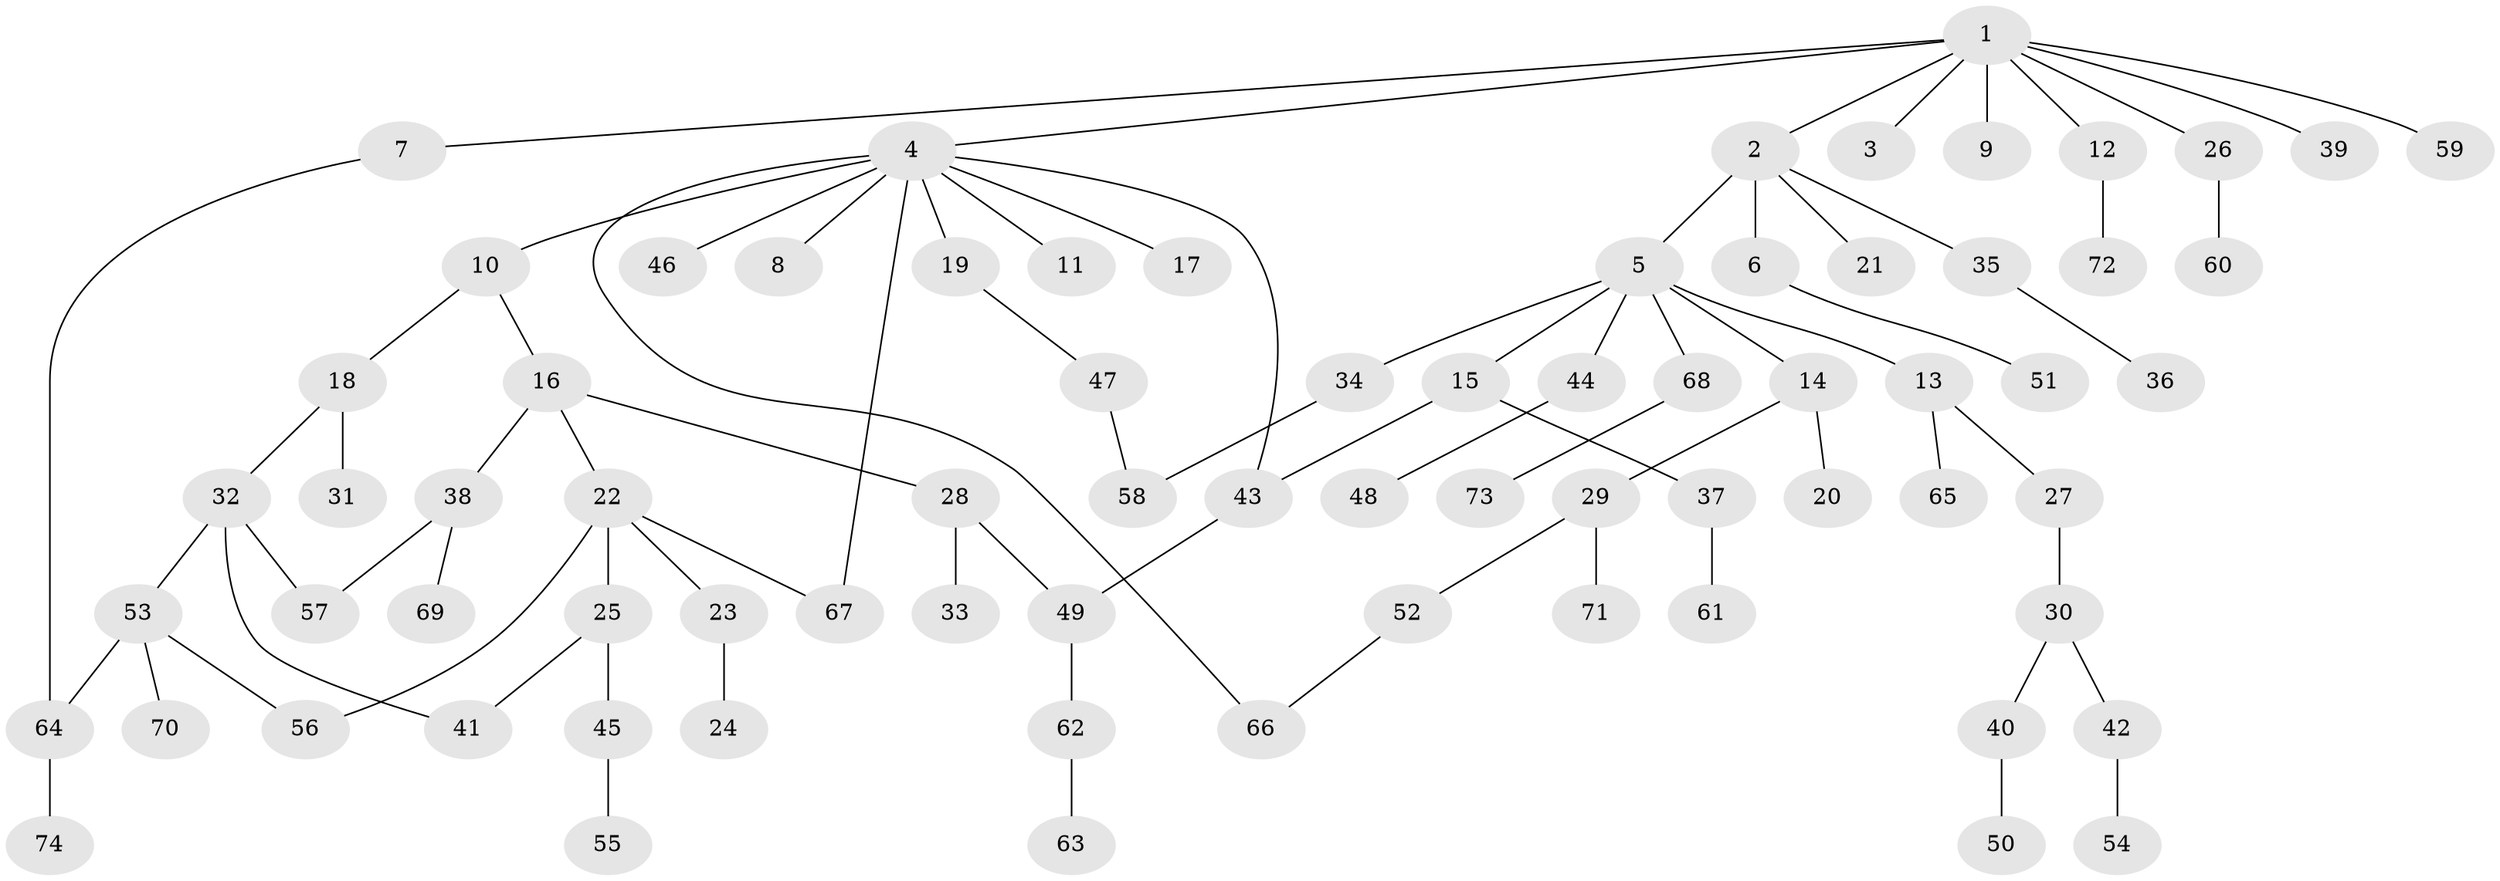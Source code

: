 // coarse degree distribution, {2: 0.2, 7: 0.03333333333333333, 1: 0.43333333333333335, 8: 0.03333333333333333, 4: 0.06666666666666667, 3: 0.16666666666666666, 5: 0.03333333333333333, 6: 0.03333333333333333}
// Generated by graph-tools (version 1.1) at 2025/36/03/04/25 23:36:06]
// undirected, 74 vertices, 82 edges
graph export_dot {
  node [color=gray90,style=filled];
  1;
  2;
  3;
  4;
  5;
  6;
  7;
  8;
  9;
  10;
  11;
  12;
  13;
  14;
  15;
  16;
  17;
  18;
  19;
  20;
  21;
  22;
  23;
  24;
  25;
  26;
  27;
  28;
  29;
  30;
  31;
  32;
  33;
  34;
  35;
  36;
  37;
  38;
  39;
  40;
  41;
  42;
  43;
  44;
  45;
  46;
  47;
  48;
  49;
  50;
  51;
  52;
  53;
  54;
  55;
  56;
  57;
  58;
  59;
  60;
  61;
  62;
  63;
  64;
  65;
  66;
  67;
  68;
  69;
  70;
  71;
  72;
  73;
  74;
  1 -- 2;
  1 -- 3;
  1 -- 4;
  1 -- 7;
  1 -- 9;
  1 -- 12;
  1 -- 26;
  1 -- 39;
  1 -- 59;
  2 -- 5;
  2 -- 6;
  2 -- 21;
  2 -- 35;
  4 -- 8;
  4 -- 10;
  4 -- 11;
  4 -- 17;
  4 -- 19;
  4 -- 43;
  4 -- 46;
  4 -- 66;
  4 -- 67;
  5 -- 13;
  5 -- 14;
  5 -- 15;
  5 -- 34;
  5 -- 44;
  5 -- 68;
  6 -- 51;
  7 -- 64;
  10 -- 16;
  10 -- 18;
  12 -- 72;
  13 -- 27;
  13 -- 65;
  14 -- 20;
  14 -- 29;
  15 -- 37;
  15 -- 43;
  16 -- 22;
  16 -- 28;
  16 -- 38;
  18 -- 31;
  18 -- 32;
  19 -- 47;
  22 -- 23;
  22 -- 25;
  22 -- 56;
  22 -- 67;
  23 -- 24;
  25 -- 45;
  25 -- 41;
  26 -- 60;
  27 -- 30;
  28 -- 33;
  28 -- 49;
  29 -- 52;
  29 -- 71;
  30 -- 40;
  30 -- 42;
  32 -- 41;
  32 -- 53;
  32 -- 57;
  34 -- 58;
  35 -- 36;
  37 -- 61;
  38 -- 69;
  38 -- 57;
  40 -- 50;
  42 -- 54;
  43 -- 49;
  44 -- 48;
  45 -- 55;
  47 -- 58;
  49 -- 62;
  52 -- 66;
  53 -- 64;
  53 -- 70;
  53 -- 56;
  62 -- 63;
  64 -- 74;
  68 -- 73;
}

